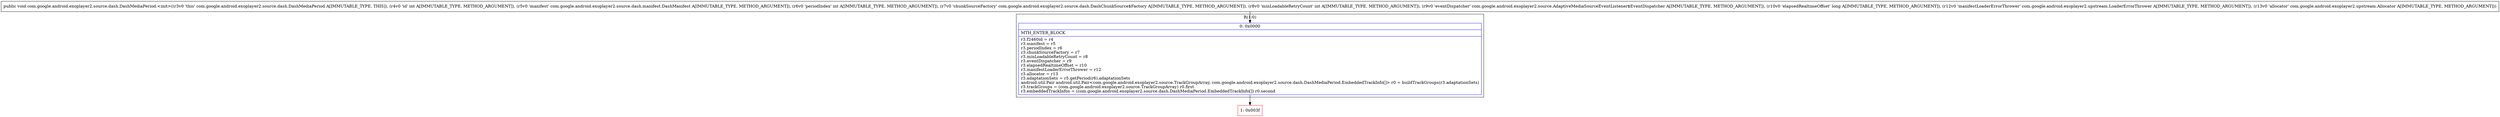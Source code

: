 digraph "CFG forcom.google.android.exoplayer2.source.dash.DashMediaPeriod.\<init\>(ILcom\/google\/android\/exoplayer2\/source\/dash\/manifest\/DashManifest;ILcom\/google\/android\/exoplayer2\/source\/dash\/DashChunkSource$Factory;ILcom\/google\/android\/exoplayer2\/source\/AdaptiveMediaSourceEventListener$EventDispatcher;JLcom\/google\/android\/exoplayer2\/upstream\/LoaderErrorThrower;Lcom\/google\/android\/exoplayer2\/upstream\/Allocator;)V" {
subgraph cluster_Region_408758989 {
label = "R(1:0)";
node [shape=record,color=blue];
Node_0 [shape=record,label="{0\:\ 0x0000|MTH_ENTER_BLOCK\l|r3.f2460id = r4\lr3.manifest = r5\lr3.periodIndex = r6\lr3.chunkSourceFactory = r7\lr3.minLoadableRetryCount = r8\lr3.eventDispatcher = r9\lr3.elapsedRealtimeOffset = r10\lr3.manifestLoaderErrorThrower = r12\lr3.allocator = r13\lr3.adaptationSets = r5.getPeriod(r6).adaptationSets\landroid.util.Pair android.util.Pair\<com.google.android.exoplayer2.source.TrackGroupArray, com.google.android.exoplayer2.source.dash.DashMediaPeriod.EmbeddedTrackInfo[]\> r0 = buildTrackGroups(r3.adaptationSets)\lr3.trackGroups = (com.google.android.exoplayer2.source.TrackGroupArray) r0.first\lr3.embeddedTrackInfos = (com.google.android.exoplayer2.source.dash.DashMediaPeriod.EmbeddedTrackInfo[]) r0.second\l}"];
}
Node_1 [shape=record,color=red,label="{1\:\ 0x003f}"];
MethodNode[shape=record,label="{public void com.google.android.exoplayer2.source.dash.DashMediaPeriod.\<init\>((r3v0 'this' com.google.android.exoplayer2.source.dash.DashMediaPeriod A[IMMUTABLE_TYPE, THIS]), (r4v0 'id' int A[IMMUTABLE_TYPE, METHOD_ARGUMENT]), (r5v0 'manifest' com.google.android.exoplayer2.source.dash.manifest.DashManifest A[IMMUTABLE_TYPE, METHOD_ARGUMENT]), (r6v0 'periodIndex' int A[IMMUTABLE_TYPE, METHOD_ARGUMENT]), (r7v0 'chunkSourceFactory' com.google.android.exoplayer2.source.dash.DashChunkSource$Factory A[IMMUTABLE_TYPE, METHOD_ARGUMENT]), (r8v0 'minLoadableRetryCount' int A[IMMUTABLE_TYPE, METHOD_ARGUMENT]), (r9v0 'eventDispatcher' com.google.android.exoplayer2.source.AdaptiveMediaSourceEventListener$EventDispatcher A[IMMUTABLE_TYPE, METHOD_ARGUMENT]), (r10v0 'elapsedRealtimeOffset' long A[IMMUTABLE_TYPE, METHOD_ARGUMENT]), (r12v0 'manifestLoaderErrorThrower' com.google.android.exoplayer2.upstream.LoaderErrorThrower A[IMMUTABLE_TYPE, METHOD_ARGUMENT]), (r13v0 'allocator' com.google.android.exoplayer2.upstream.Allocator A[IMMUTABLE_TYPE, METHOD_ARGUMENT])) }"];
MethodNode -> Node_0;
Node_0 -> Node_1;
}

